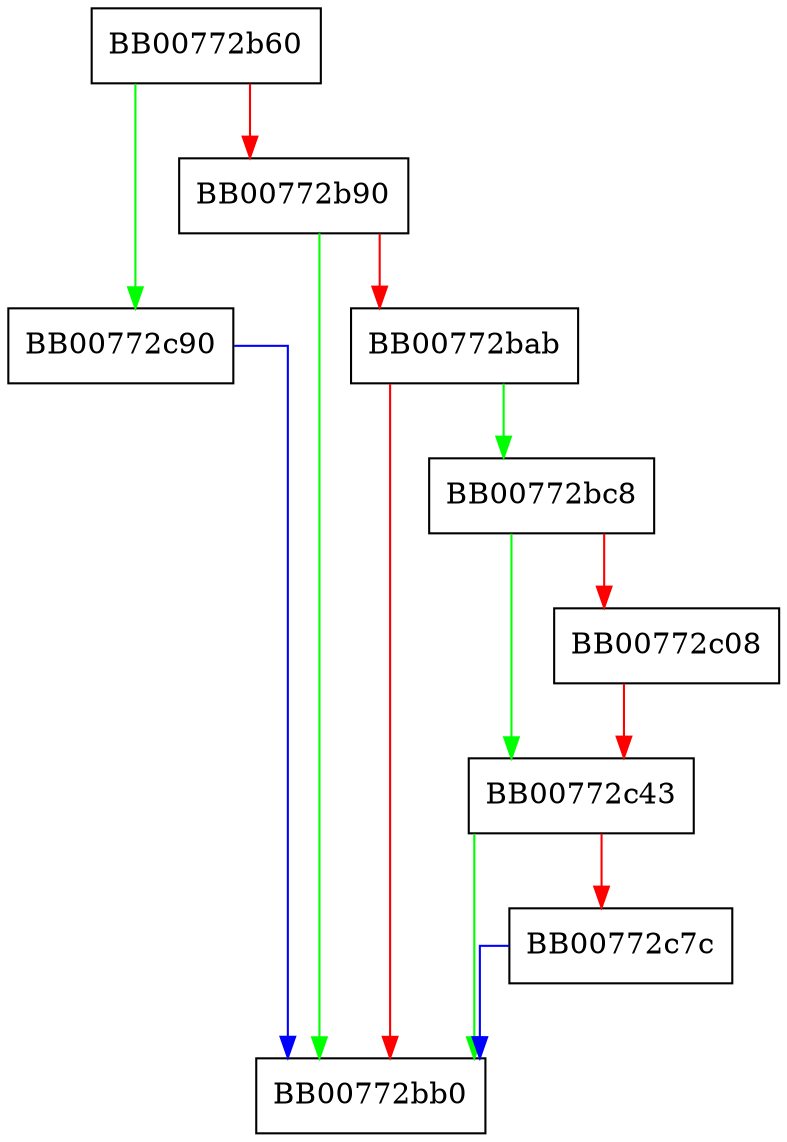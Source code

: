 digraph ossl_kdf_ctx_create {
  node [shape="box"];
  graph [splines=ortho];
  BB00772b60 -> BB00772c90 [color="green"];
  BB00772b60 -> BB00772b90 [color="red"];
  BB00772b90 -> BB00772bb0 [color="green"];
  BB00772b90 -> BB00772bab [color="red"];
  BB00772bab -> BB00772bc8 [color="green"];
  BB00772bab -> BB00772bb0 [color="red"];
  BB00772bc8 -> BB00772c43 [color="green"];
  BB00772bc8 -> BB00772c08 [color="red"];
  BB00772c08 -> BB00772c43 [color="red"];
  BB00772c43 -> BB00772bb0 [color="green"];
  BB00772c43 -> BB00772c7c [color="red"];
  BB00772c7c -> BB00772bb0 [color="blue"];
  BB00772c90 -> BB00772bb0 [color="blue"];
}